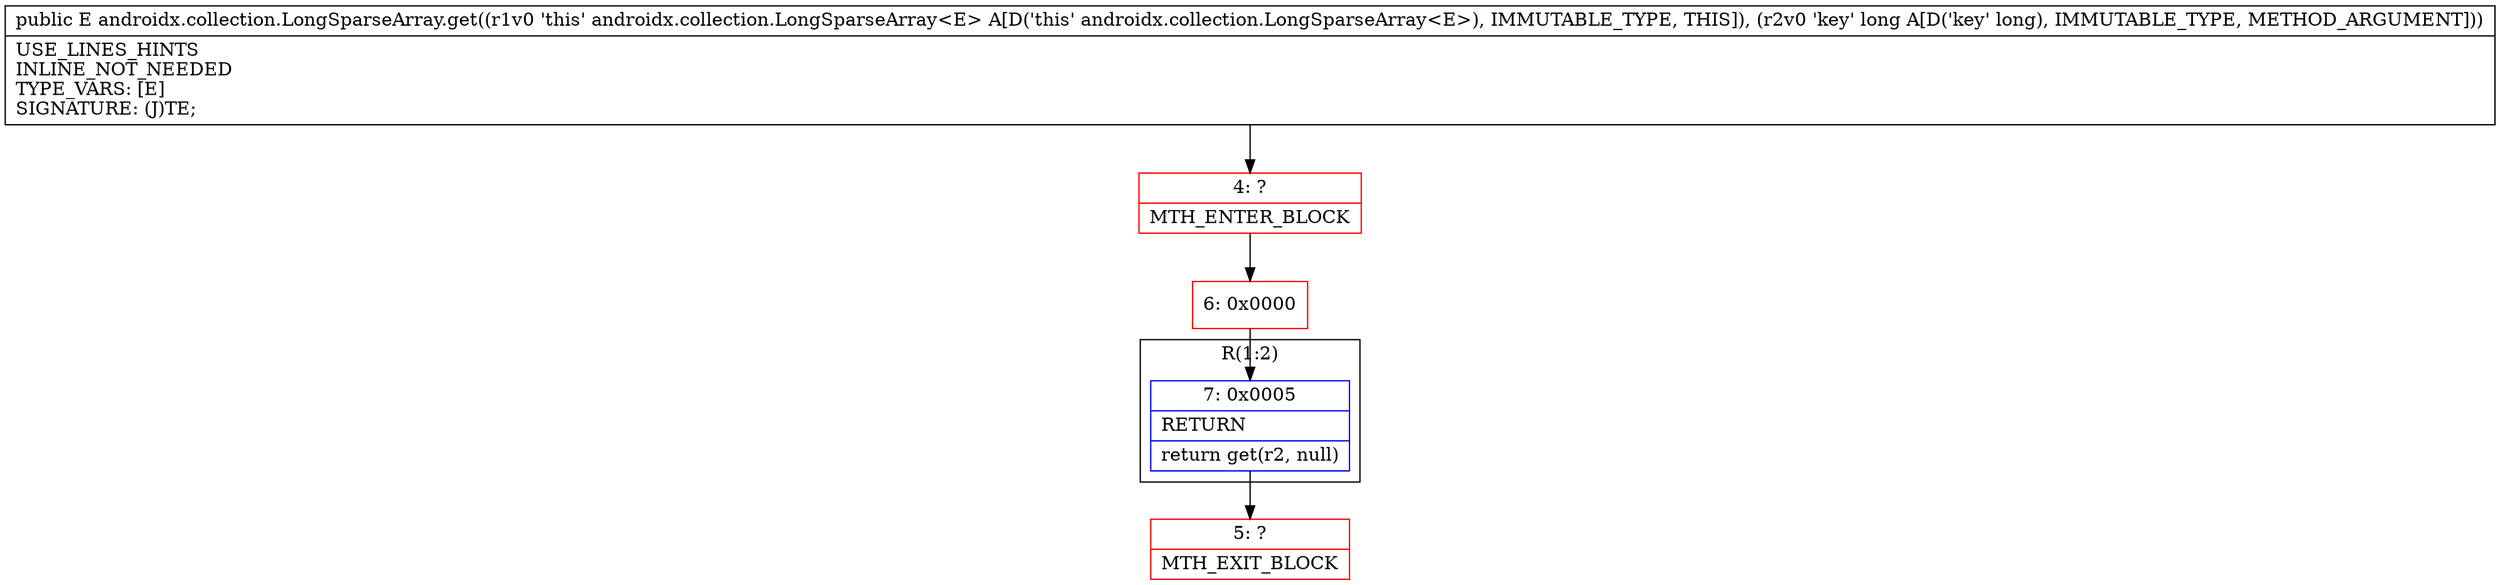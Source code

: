 digraph "CFG forandroidx.collection.LongSparseArray.get(J)Ljava\/lang\/Object;" {
subgraph cluster_Region_1604209740 {
label = "R(1:2)";
node [shape=record,color=blue];
Node_7 [shape=record,label="{7\:\ 0x0005|RETURN\l|return get(r2, null)\l}"];
}
Node_4 [shape=record,color=red,label="{4\:\ ?|MTH_ENTER_BLOCK\l}"];
Node_6 [shape=record,color=red,label="{6\:\ 0x0000}"];
Node_5 [shape=record,color=red,label="{5\:\ ?|MTH_EXIT_BLOCK\l}"];
MethodNode[shape=record,label="{public E androidx.collection.LongSparseArray.get((r1v0 'this' androidx.collection.LongSparseArray\<E\> A[D('this' androidx.collection.LongSparseArray\<E\>), IMMUTABLE_TYPE, THIS]), (r2v0 'key' long A[D('key' long), IMMUTABLE_TYPE, METHOD_ARGUMENT]))  | USE_LINES_HINTS\lINLINE_NOT_NEEDED\lTYPE_VARS: [E]\lSIGNATURE: (J)TE;\l}"];
MethodNode -> Node_4;Node_7 -> Node_5;
Node_4 -> Node_6;
Node_6 -> Node_7;
}

